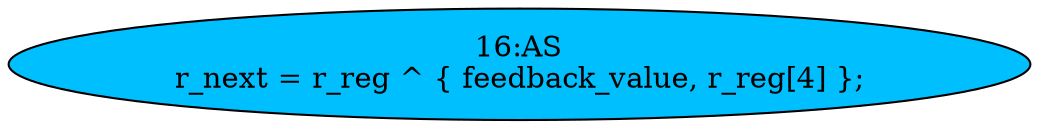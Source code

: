 strict digraph "" {
	node [label="\N"];
	"16:AS"	[ast="<pyverilog.vparser.ast.Assign object at 0x7facae999b90>",
		def_var="['r_next']",
		fillcolor=deepskyblue,
		label="16:AS
r_next = r_reg ^ { feedback_value, r_reg[4] };",
		statements="[]",
		style=filled,
		typ=Assign,
		use_var="['r_reg', 'feedback_value', 'r_reg']"];
}
